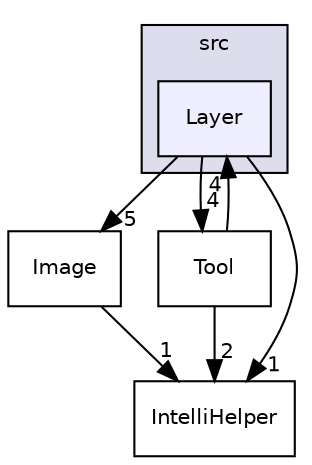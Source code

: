 digraph "src/Layer" {
  compound=true
  node [ fontsize="10", fontname="Helvetica"];
  edge [ labelfontsize="10", labelfontname="Helvetica"];
  subgraph clusterdir_68267d1309a1af8e8297ef4c3efbcdba {
    graph [ bgcolor="#ddddee", pencolor="black", label="src" fontname="Helvetica", fontsize="10", URL="dir_68267d1309a1af8e8297ef4c3efbcdba.html"]
  dir_13830bfc3dd6736fe878600c9081919f [shape=box, label="Layer", style="filled", fillcolor="#eeeeff", pencolor="black", URL="dir_13830bfc3dd6736fe878600c9081919f.html"];
  }
  dir_fdbdd9841f9a730f284bb666ff3d8cfe [shape=box label="Image" URL="dir_fdbdd9841f9a730f284bb666ff3d8cfe.html"];
  dir_858355f3357c73763e566ff49d1e6a7a [shape=box label="Tool" URL="dir_858355f3357c73763e566ff49d1e6a7a.html"];
  dir_8de6078cba2a961961818cf80b28fd4f [shape=box label="IntelliHelper" URL="dir_8de6078cba2a961961818cf80b28fd4f.html"];
  dir_fdbdd9841f9a730f284bb666ff3d8cfe->dir_8de6078cba2a961961818cf80b28fd4f [headlabel="1", labeldistance=1.5 headhref="dir_000002_000003.html"];
  dir_13830bfc3dd6736fe878600c9081919f->dir_fdbdd9841f9a730f284bb666ff3d8cfe [headlabel="5", labeldistance=1.5 headhref="dir_000005_000002.html"];
  dir_13830bfc3dd6736fe878600c9081919f->dir_858355f3357c73763e566ff49d1e6a7a [headlabel="4", labeldistance=1.5 headhref="dir_000005_000004.html"];
  dir_13830bfc3dd6736fe878600c9081919f->dir_8de6078cba2a961961818cf80b28fd4f [headlabel="1", labeldistance=1.5 headhref="dir_000005_000003.html"];
  dir_858355f3357c73763e566ff49d1e6a7a->dir_13830bfc3dd6736fe878600c9081919f [headlabel="4", labeldistance=1.5 headhref="dir_000004_000005.html"];
  dir_858355f3357c73763e566ff49d1e6a7a->dir_8de6078cba2a961961818cf80b28fd4f [headlabel="2", labeldistance=1.5 headhref="dir_000004_000003.html"];
}
